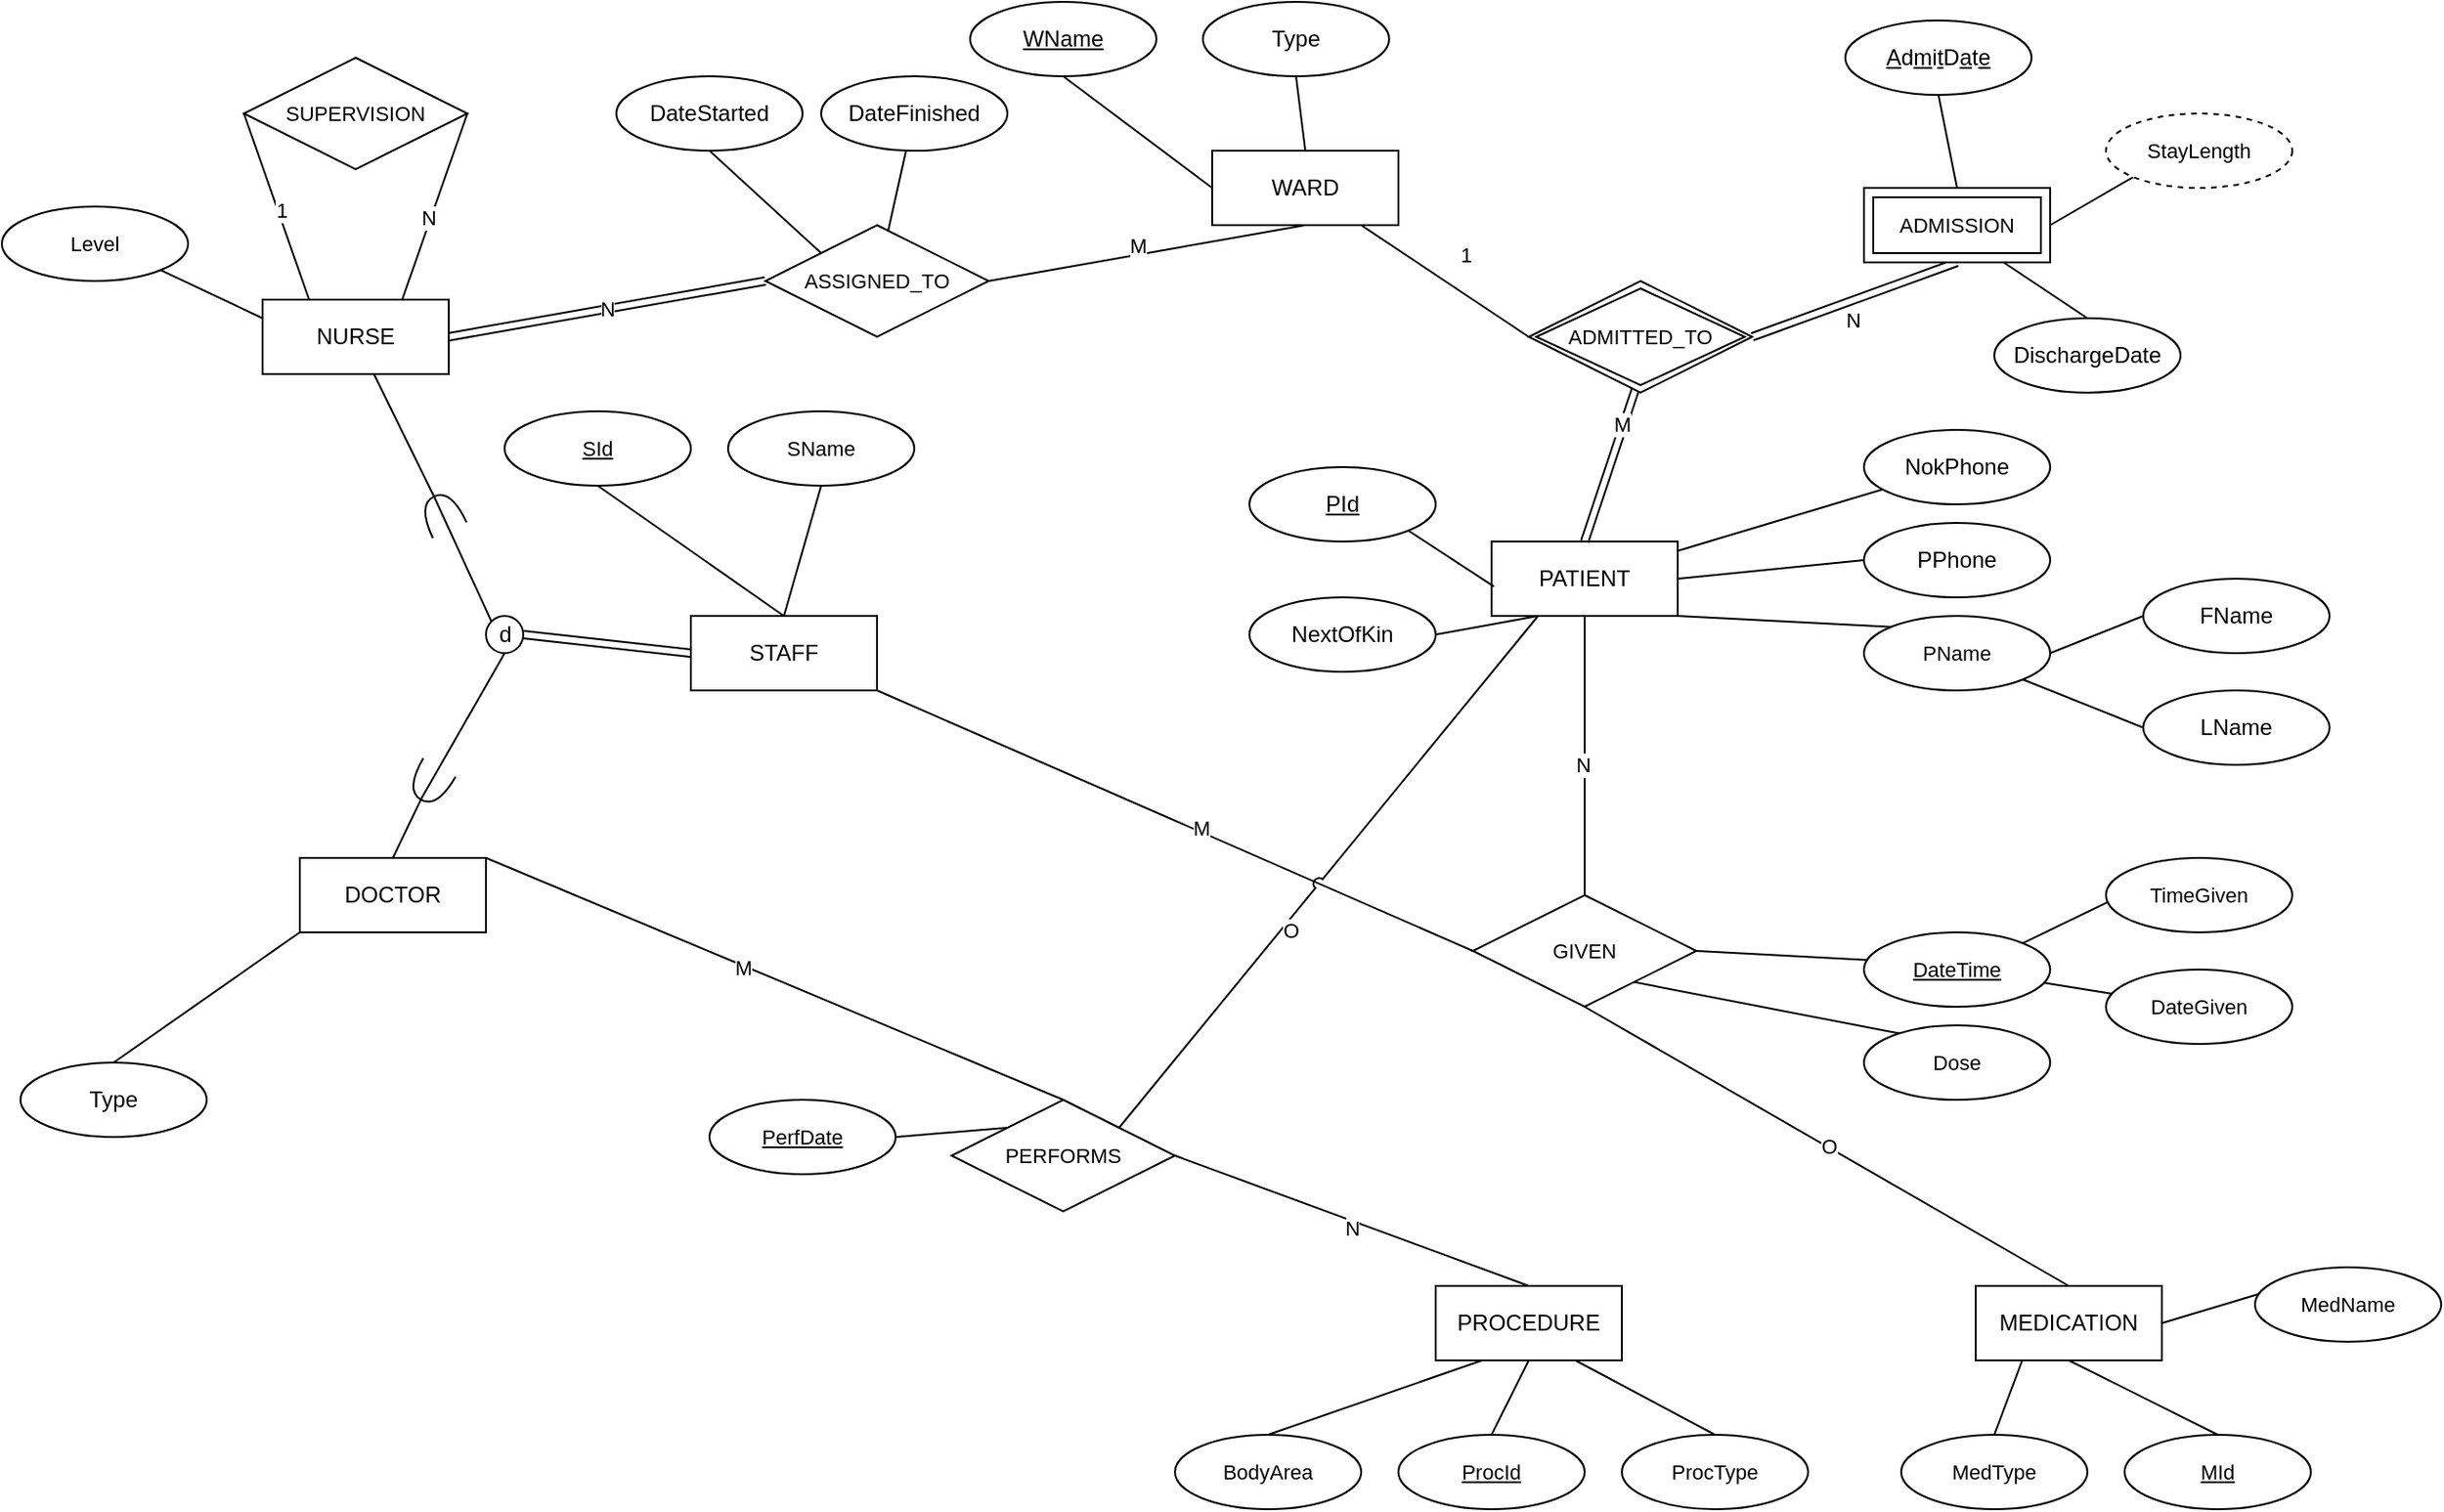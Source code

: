 <mxfile version="24.0.7" type="github">
  <diagram id="R2lEEEUBdFMjLlhIrx00" name="Page-1">
    <mxGraphModel dx="2556" dy="2144" grid="1" gridSize="10" guides="1" tooltips="1" connect="1" arrows="1" fold="1" page="1" pageScale="1" pageWidth="850" pageHeight="1100" math="0" shadow="0" extFonts="Permanent Marker^https://fonts.googleapis.com/css?family=Permanent+Marker">
      <root>
        <mxCell id="0" />
        <mxCell id="1" parent="0" />
        <mxCell id="ScI5mscExajRQAsTkJR8-13" style="edgeStyle=none;rounded=0;orthogonalLoop=1;jettySize=auto;html=1;exitX=1;exitY=0.5;exitDx=0;exitDy=0;entryX=0;entryY=0.5;entryDx=0;entryDy=0;strokeColor=default;align=center;verticalAlign=middle;fontFamily=Helvetica;fontSize=11;fontColor=default;labelBackgroundColor=default;endArrow=none;endFill=0;" parent="1" source="v6aNlpMOkfdC5qAsAmF2-1" target="ScI5mscExajRQAsTkJR8-12" edge="1">
          <mxGeometry relative="1" as="geometry" />
        </mxCell>
        <mxCell id="ScI5mscExajRQAsTkJR8-73" style="edgeStyle=none;rounded=0;orthogonalLoop=1;jettySize=auto;html=1;exitX=1;exitY=1;exitDx=0;exitDy=0;entryX=0;entryY=0;entryDx=0;entryDy=0;strokeColor=default;align=center;verticalAlign=middle;fontFamily=Helvetica;fontSize=11;fontColor=default;labelBackgroundColor=default;endArrow=none;endFill=0;" parent="1" source="v6aNlpMOkfdC5qAsAmF2-1" target="ScI5mscExajRQAsTkJR8-72" edge="1">
          <mxGeometry relative="1" as="geometry" />
        </mxCell>
        <mxCell id="v6aNlpMOkfdC5qAsAmF2-1" value="PATIENT" style="whiteSpace=wrap;html=1;align=center;" parent="1" vertex="1">
          <mxGeometry x="530" y="120" width="100" height="40" as="geometry" />
        </mxCell>
        <mxCell id="ScI5mscExajRQAsTkJR8-15" value="N" style="edgeStyle=none;rounded=0;orthogonalLoop=1;jettySize=auto;html=1;entryX=0;entryY=0.5;entryDx=0;entryDy=0;strokeColor=default;align=center;verticalAlign=middle;fontFamily=Helvetica;fontSize=11;fontColor=default;labelBackgroundColor=default;endArrow=none;endFill=0;exitX=1;exitY=0.5;exitDx=0;exitDy=0;shape=link;" parent="1" source="Z5un0xBKWBO0PCInFcz3-3" target="ScI5mscExajRQAsTkJR8-14" edge="1">
          <mxGeometry relative="1" as="geometry">
            <mxPoint x="120" y="-10" as="sourcePoint" />
          </mxGeometry>
        </mxCell>
        <mxCell id="ScI5mscExajRQAsTkJR8-31" style="edgeStyle=none;rounded=0;orthogonalLoop=1;jettySize=auto;html=1;exitX=1;exitY=1;exitDx=0;exitDy=0;entryX=0;entryY=0.5;entryDx=0;entryDy=0;strokeColor=default;align=center;verticalAlign=middle;fontFamily=Helvetica;fontSize=11;fontColor=default;labelBackgroundColor=default;endArrow=none;endFill=0;" parent="1" source="v6aNlpMOkfdC5qAsAmF2-2" target="ScI5mscExajRQAsTkJR8-19" edge="1">
          <mxGeometry relative="1" as="geometry" />
        </mxCell>
        <mxCell id="ScI5mscExajRQAsTkJR8-32" value="M" style="edgeLabel;html=1;align=center;verticalAlign=middle;resizable=0;points=[];fontFamily=Helvetica;fontSize=11;fontColor=default;labelBackgroundColor=default;" parent="ScI5mscExajRQAsTkJR8-31" vertex="1" connectable="0">
          <mxGeometry x="0.081" y="2" relative="1" as="geometry">
            <mxPoint as="offset" />
          </mxGeometry>
        </mxCell>
        <mxCell id="ScI5mscExajRQAsTkJR8-36" style="edgeStyle=none;rounded=0;orthogonalLoop=1;jettySize=auto;html=1;exitX=0.5;exitY=0;exitDx=0;exitDy=0;entryX=0.5;entryY=1;entryDx=0;entryDy=0;strokeColor=default;align=center;verticalAlign=middle;fontFamily=Helvetica;fontSize=11;fontColor=default;labelBackgroundColor=default;endArrow=none;endFill=0;" parent="1" source="v6aNlpMOkfdC5qAsAmF2-2" target="ScI5mscExajRQAsTkJR8-35" edge="1">
          <mxGeometry relative="1" as="geometry" />
        </mxCell>
        <mxCell id="ScI5mscExajRQAsTkJR8-38" style="edgeStyle=none;rounded=0;orthogonalLoop=1;jettySize=auto;html=1;exitX=0.5;exitY=0;exitDx=0;exitDy=0;entryX=0.5;entryY=1;entryDx=0;entryDy=0;strokeColor=default;align=center;verticalAlign=middle;fontFamily=Helvetica;fontSize=11;fontColor=default;labelBackgroundColor=default;endArrow=none;endFill=0;" parent="1" source="v6aNlpMOkfdC5qAsAmF2-2" target="ScI5mscExajRQAsTkJR8-37" edge="1">
          <mxGeometry relative="1" as="geometry" />
        </mxCell>
        <mxCell id="ScI5mscExajRQAsTkJR8-39" style="edgeStyle=none;rounded=0;orthogonalLoop=1;jettySize=auto;html=1;exitX=1;exitY=0;exitDx=0;exitDy=0;entryX=0.5;entryY=0;entryDx=0;entryDy=0;strokeColor=default;align=center;verticalAlign=middle;fontFamily=Helvetica;fontSize=11;fontColor=default;labelBackgroundColor=default;endArrow=none;endFill=0;" parent="1" source="Z5un0xBKWBO0PCInFcz3-2" target="ScI5mscExajRQAsTkJR8-28" edge="1">
          <mxGeometry relative="1" as="geometry" />
        </mxCell>
        <mxCell id="ScI5mscExajRQAsTkJR8-74" value="M" style="edgeLabel;html=1;align=center;verticalAlign=middle;resizable=0;points=[];fontFamily=Helvetica;fontSize=11;fontColor=default;labelBackgroundColor=default;" parent="ScI5mscExajRQAsTkJR8-39" vertex="1" connectable="0">
          <mxGeometry x="-0.108" y="-1" relative="1" as="geometry">
            <mxPoint as="offset" />
          </mxGeometry>
        </mxCell>
        <mxCell id="v6aNlpMOkfdC5qAsAmF2-2" value="STAFF" style="whiteSpace=wrap;html=1;align=center;" parent="1" vertex="1">
          <mxGeometry x="100" y="160" width="100" height="40" as="geometry" />
        </mxCell>
        <mxCell id="ScI5mscExajRQAsTkJR8-18" style="edgeStyle=none;rounded=0;orthogonalLoop=1;jettySize=auto;html=1;entryX=0.5;entryY=1;entryDx=0;entryDy=0;strokeColor=default;align=center;verticalAlign=middle;fontFamily=Helvetica;fontSize=11;fontColor=default;labelBackgroundColor=default;endArrow=none;endFill=0;exitX=0.5;exitY=0;exitDx=0;exitDy=0;" parent="1" source="ScI5mscExajRQAsTkJR8-19" target="v6aNlpMOkfdC5qAsAmF2-1" edge="1">
          <mxGeometry relative="1" as="geometry">
            <mxPoint x="640" y="410" as="sourcePoint" />
          </mxGeometry>
        </mxCell>
        <mxCell id="ScI5mscExajRQAsTkJR8-30" value="N" style="edgeLabel;html=1;align=center;verticalAlign=middle;resizable=0;points=[];fontFamily=Helvetica;fontSize=11;fontColor=default;labelBackgroundColor=default;" parent="ScI5mscExajRQAsTkJR8-18" vertex="1" connectable="0">
          <mxGeometry x="-0.07" y="1" relative="1" as="geometry">
            <mxPoint as="offset" />
          </mxGeometry>
        </mxCell>
        <mxCell id="ScI5mscExajRQAsTkJR8-41" style="edgeStyle=none;rounded=0;orthogonalLoop=1;jettySize=auto;html=1;exitX=0.5;exitY=1;exitDx=0;exitDy=0;entryX=0.5;entryY=0;entryDx=0;entryDy=0;strokeColor=default;align=center;verticalAlign=middle;fontFamily=Helvetica;fontSize=11;fontColor=default;labelBackgroundColor=default;endArrow=none;endFill=0;" parent="1" source="v6aNlpMOkfdC5qAsAmF2-3" target="ScI5mscExajRQAsTkJR8-40" edge="1">
          <mxGeometry relative="1" as="geometry" />
        </mxCell>
        <mxCell id="v6aNlpMOkfdC5qAsAmF2-3" value="MEDICATION" style="whiteSpace=wrap;html=1;align=center;" parent="1" vertex="1">
          <mxGeometry x="790" y="520" width="100" height="40" as="geometry" />
        </mxCell>
        <mxCell id="ScI5mscExajRQAsTkJR8-54" style="edgeStyle=none;rounded=0;orthogonalLoop=1;jettySize=auto;html=1;exitX=0.5;exitY=0;exitDx=0;exitDy=0;entryX=1;entryY=0.5;entryDx=0;entryDy=0;strokeColor=default;align=center;verticalAlign=middle;fontFamily=Helvetica;fontSize=11;fontColor=default;labelBackgroundColor=default;endArrow=none;endFill=0;" parent="1" source="v6aNlpMOkfdC5qAsAmF2-4" target="ScI5mscExajRQAsTkJR8-28" edge="1">
          <mxGeometry relative="1" as="geometry" />
        </mxCell>
        <mxCell id="ScI5mscExajRQAsTkJR8-77" value="N" style="edgeLabel;html=1;align=center;verticalAlign=middle;resizable=0;points=[];fontFamily=Helvetica;fontSize=11;fontColor=default;labelBackgroundColor=default;" parent="ScI5mscExajRQAsTkJR8-54" vertex="1" connectable="0">
          <mxGeometry x="-0.019" y="3" relative="1" as="geometry">
            <mxPoint x="-1" as="offset" />
          </mxGeometry>
        </mxCell>
        <mxCell id="v6aNlpMOkfdC5qAsAmF2-4" value="PROCEDURE" style="whiteSpace=wrap;html=1;align=center;" parent="1" vertex="1">
          <mxGeometry x="500" y="520" width="100" height="40" as="geometry" />
        </mxCell>
        <mxCell id="Z5un0xBKWBO0PCInFcz3-27" style="rounded=0;orthogonalLoop=1;jettySize=auto;html=1;exitX=0;exitY=0.5;exitDx=0;exitDy=0;entryX=0.5;entryY=1;entryDx=0;entryDy=0;endArrow=none;endFill=0;" parent="1" source="v6aNlpMOkfdC5qAsAmF2-5" target="Z5un0xBKWBO0PCInFcz3-25" edge="1">
          <mxGeometry relative="1" as="geometry" />
        </mxCell>
        <mxCell id="Z5un0xBKWBO0PCInFcz3-28" style="rounded=0;orthogonalLoop=1;jettySize=auto;html=1;exitX=0.5;exitY=0;exitDx=0;exitDy=0;entryX=0.5;entryY=1;entryDx=0;entryDy=0;endArrow=none;endFill=0;" parent="1" source="v6aNlpMOkfdC5qAsAmF2-5" target="Z5un0xBKWBO0PCInFcz3-26" edge="1">
          <mxGeometry relative="1" as="geometry" />
        </mxCell>
        <mxCell id="v6aNlpMOkfdC5qAsAmF2-5" value="WARD" style="whiteSpace=wrap;html=1;align=center;" parent="1" vertex="1">
          <mxGeometry x="380" y="-90" width="100" height="40" as="geometry" />
        </mxCell>
        <mxCell id="Z5un0xBKWBO0PCInFcz3-2" value="DOCTOR" style="whiteSpace=wrap;html=1;align=center;" parent="1" vertex="1">
          <mxGeometry x="-110" y="290" width="100" height="40" as="geometry" />
        </mxCell>
        <mxCell id="Z5un0xBKWBO0PCInFcz3-3" value="NURSE" style="whiteSpace=wrap;html=1;align=center;" parent="1" vertex="1">
          <mxGeometry x="-130" y="-10" width="100" height="40" as="geometry" />
        </mxCell>
        <mxCell id="Z5un0xBKWBO0PCInFcz3-6" style="rounded=0;orthogonalLoop=1;jettySize=auto;html=1;exitX=0.5;exitY=0;exitDx=0;exitDy=0;entryX=0;entryY=1;entryDx=0;entryDy=0;endArrow=none;endFill=0;" parent="1" source="Z5un0xBKWBO0PCInFcz3-5" target="Z5un0xBKWBO0PCInFcz3-2" edge="1">
          <mxGeometry relative="1" as="geometry" />
        </mxCell>
        <mxCell id="Z5un0xBKWBO0PCInFcz3-5" value="Type" style="ellipse;whiteSpace=wrap;html=1;align=center;" parent="1" vertex="1">
          <mxGeometry x="-260" y="400" width="100" height="40" as="geometry" />
        </mxCell>
        <mxCell id="Z5un0xBKWBO0PCInFcz3-17" style="rounded=0;orthogonalLoop=1;jettySize=auto;html=1;entryX=0.5;entryY=0;entryDx=0;entryDy=0;endArrow=none;endFill=0;exitX=1;exitY=0.5;exitDx=0;exitDy=0;exitPerimeter=0;" parent="1" source="ScI5mscExajRQAsTkJR8-70" target="Z5un0xBKWBO0PCInFcz3-2" edge="1">
          <mxGeometry relative="1" as="geometry">
            <mxPoint x="40" y="240" as="sourcePoint" />
          </mxGeometry>
        </mxCell>
        <mxCell id="Z5un0xBKWBO0PCInFcz3-18" style="rounded=0;orthogonalLoop=1;jettySize=auto;html=1;exitX=1;exitY=0.5;exitDx=0;exitDy=0;exitPerimeter=0;endArrow=none;endFill=0;" parent="1" source="ScI5mscExajRQAsTkJR8-67" target="Z5un0xBKWBO0PCInFcz3-3" edge="1">
          <mxGeometry relative="1" as="geometry">
            <mxPoint x="40" y="240" as="sourcePoint" />
          </mxGeometry>
        </mxCell>
        <mxCell id="Z5un0xBKWBO0PCInFcz3-9" value="d" style="verticalLabelPosition=middle;verticalAlign=middle;html=1;shape=mxgraph.flowchart.on-page_reference;labelPosition=center;align=center;" parent="1" vertex="1">
          <mxGeometry x="-10" y="160" width="20" height="20" as="geometry" />
        </mxCell>
        <mxCell id="Z5un0xBKWBO0PCInFcz3-12" style="edgeStyle=orthogonalEdgeStyle;rounded=0;orthogonalLoop=1;jettySize=auto;html=1;exitX=0.5;exitY=1;exitDx=0;exitDy=0;" parent="1" source="v6aNlpMOkfdC5qAsAmF2-2" target="v6aNlpMOkfdC5qAsAmF2-2" edge="1">
          <mxGeometry relative="1" as="geometry" />
        </mxCell>
        <mxCell id="Z5un0xBKWBO0PCInFcz3-15" value="" style="endArrow=none;html=1;rounded=0;exitX=0;exitY=0.5;exitDx=0;exitDy=0;entryX=1;entryY=0.5;entryDx=0;entryDy=0;entryPerimeter=0;horizontal=1;shape=link;" parent="1" source="v6aNlpMOkfdC5qAsAmF2-2" target="Z5un0xBKWBO0PCInFcz3-9" edge="1">
          <mxGeometry relative="1" as="geometry">
            <mxPoint x="220" y="280" as="sourcePoint" />
            <mxPoint x="380" y="280" as="targetPoint" />
          </mxGeometry>
        </mxCell>
        <mxCell id="Z5un0xBKWBO0PCInFcz3-22" style="rounded=0;orthogonalLoop=1;jettySize=auto;html=1;endArrow=none;endFill=0;exitX=0;exitY=0.5;exitDx=0;exitDy=0;" parent="1" source="Z5un0xBKWBO0PCInFcz3-33" target="v6aNlpMOkfdC5qAsAmF2-5" edge="1">
          <mxGeometry relative="1" as="geometry">
            <mxPoint x="630" y="100" as="sourcePoint" />
          </mxGeometry>
        </mxCell>
        <mxCell id="Z5un0xBKWBO0PCInFcz3-24" value="1" style="edgeLabel;html=1;align=center;verticalAlign=middle;resizable=0;points=[];" parent="Z5un0xBKWBO0PCInFcz3-22" vertex="1" connectable="0">
          <mxGeometry x="0.069" y="-1" relative="1" as="geometry">
            <mxPoint x="13" y="-11" as="offset" />
          </mxGeometry>
        </mxCell>
        <mxCell id="Z5un0xBKWBO0PCInFcz3-20" style="rounded=0;orthogonalLoop=1;jettySize=auto;html=1;exitX=0.5;exitY=0;exitDx=0;exitDy=0;entryX=0.5;entryY=0.833;entryDx=0;entryDy=0;entryPerimeter=0;endArrow=none;endFill=0;shape=link;" parent="1" source="v6aNlpMOkfdC5qAsAmF2-1" target="Z5un0xBKWBO0PCInFcz3-33" edge="1">
          <mxGeometry relative="1" as="geometry">
            <mxPoint x="630.84" y="157.06" as="targetPoint" />
          </mxGeometry>
        </mxCell>
        <mxCell id="Z5un0xBKWBO0PCInFcz3-23" value="M" style="edgeLabel;html=1;align=center;verticalAlign=middle;resizable=0;points=[];" parent="Z5un0xBKWBO0PCInFcz3-20" vertex="1" connectable="0">
          <mxGeometry x="0.009" y="-2" relative="1" as="geometry">
            <mxPoint x="3" y="-18" as="offset" />
          </mxGeometry>
        </mxCell>
        <mxCell id="Z5un0xBKWBO0PCInFcz3-25" value="&lt;u&gt;WName&lt;/u&gt;" style="ellipse;whiteSpace=wrap;html=1;align=center;" parent="1" vertex="1">
          <mxGeometry x="250" y="-170" width="100" height="40" as="geometry" />
        </mxCell>
        <mxCell id="Z5un0xBKWBO0PCInFcz3-26" value="Type" style="ellipse;whiteSpace=wrap;html=1;align=center;" parent="1" vertex="1">
          <mxGeometry x="375" y="-170" width="100" height="40" as="geometry" />
        </mxCell>
        <mxCell id="Z5un0xBKWBO0PCInFcz3-32" value="DischargeDate" style="ellipse;whiteSpace=wrap;html=1;align=center;" parent="1" vertex="1">
          <mxGeometry x="800" width="100" height="40" as="geometry" />
        </mxCell>
        <mxCell id="Z5un0xBKWBO0PCInFcz3-33" value="ADMITTED_TO" style="shape=rhombus;double=1;perimeter=rhombusPerimeter;whiteSpace=wrap;html=1;align=center;fontFamily=Helvetica;fontSize=11;fontColor=default;labelBackgroundColor=default;" parent="1" vertex="1">
          <mxGeometry x="550" y="-20" width="120" height="60" as="geometry" />
        </mxCell>
        <mxCell id="Z5un0xBKWBO0PCInFcz3-35" style="edgeStyle=none;rounded=0;orthogonalLoop=1;jettySize=auto;html=1;exitX=0.5;exitY=1;exitDx=0;exitDy=0;entryX=1;entryY=0.5;entryDx=0;entryDy=0;strokeColor=default;align=center;verticalAlign=middle;fontFamily=Helvetica;fontSize=11;fontColor=default;labelBackgroundColor=default;endArrow=none;endFill=0;shape=link;" parent="1" source="Z5un0xBKWBO0PCInFcz3-38" target="Z5un0xBKWBO0PCInFcz3-33" edge="1">
          <mxGeometry relative="1" as="geometry">
            <mxPoint x="750" y="70" as="sourcePoint" />
          </mxGeometry>
        </mxCell>
        <mxCell id="Z5un0xBKWBO0PCInFcz3-41" value="N" style="edgeLabel;html=1;align=center;verticalAlign=middle;resizable=0;points=[];fontFamily=Helvetica;fontSize=11;fontColor=default;labelBackgroundColor=default;" parent="Z5un0xBKWBO0PCInFcz3-35" vertex="1" connectable="0">
          <mxGeometry x="0.281" y="1" relative="1" as="geometry">
            <mxPoint x="14" y="4" as="offset" />
          </mxGeometry>
        </mxCell>
        <mxCell id="Z5un0xBKWBO0PCInFcz3-36" style="edgeStyle=none;rounded=0;orthogonalLoop=1;jettySize=auto;html=1;entryX=0.5;entryY=0;entryDx=0;entryDy=0;strokeColor=default;align=center;verticalAlign=middle;fontFamily=Helvetica;fontSize=11;fontColor=default;labelBackgroundColor=default;endArrow=none;endFill=0;exitX=0.5;exitY=1;exitDx=0;exitDy=0;" parent="1" source="ScI5mscExajRQAsTkJR8-1" target="Z5un0xBKWBO0PCInFcz3-38" edge="1">
          <mxGeometry relative="1" as="geometry">
            <mxPoint x="750" y="30" as="targetPoint" />
            <mxPoint x="800" y="-20" as="sourcePoint" />
          </mxGeometry>
        </mxCell>
        <mxCell id="Z5un0xBKWBO0PCInFcz3-37" style="edgeStyle=none;rounded=0;orthogonalLoop=1;jettySize=auto;html=1;exitX=0.5;exitY=0;exitDx=0;exitDy=0;entryX=0.75;entryY=1;entryDx=0;entryDy=0;strokeColor=default;align=center;verticalAlign=middle;fontFamily=Helvetica;fontSize=11;fontColor=default;labelBackgroundColor=default;endArrow=none;endFill=0;" parent="1" source="Z5un0xBKWBO0PCInFcz3-32" target="Z5un0xBKWBO0PCInFcz3-38" edge="1">
          <mxGeometry relative="1" as="geometry">
            <mxPoint x="750" y="70" as="targetPoint" />
          </mxGeometry>
        </mxCell>
        <mxCell id="Z5un0xBKWBO0PCInFcz3-40" style="edgeStyle=none;rounded=0;orthogonalLoop=1;jettySize=auto;html=1;exitX=1;exitY=0.5;exitDx=0;exitDy=0;entryX=0;entryY=1;entryDx=0;entryDy=0;strokeColor=default;align=center;verticalAlign=middle;fontFamily=Helvetica;fontSize=11;fontColor=default;labelBackgroundColor=default;endArrow=none;endFill=0;" parent="1" source="Z5un0xBKWBO0PCInFcz3-38" target="Z5un0xBKWBO0PCInFcz3-39" edge="1">
          <mxGeometry relative="1" as="geometry" />
        </mxCell>
        <mxCell id="Z5un0xBKWBO0PCInFcz3-38" value="ADMISSION" style="shape=ext;margin=3;double=1;whiteSpace=wrap;html=1;align=center;fontFamily=Helvetica;fontSize=11;fontColor=default;labelBackgroundColor=default;" parent="1" vertex="1">
          <mxGeometry x="730" y="-70" width="100" height="40" as="geometry" />
        </mxCell>
        <mxCell id="Z5un0xBKWBO0PCInFcz3-39" value="StayLength" style="ellipse;whiteSpace=wrap;html=1;align=center;dashed=1;fontFamily=Helvetica;fontSize=11;fontColor=default;labelBackgroundColor=default;" parent="1" vertex="1">
          <mxGeometry x="860" y="-110" width="100" height="40" as="geometry" />
        </mxCell>
        <mxCell id="ScI5mscExajRQAsTkJR8-1" value="&lt;u&gt;A&lt;/u&gt;d&lt;u&gt;m&lt;/u&gt;i&lt;u&gt;t&lt;/u&gt;D&lt;u&gt;a&lt;/u&gt;t&lt;u&gt;e&lt;/u&gt;" style="ellipse;whiteSpace=wrap;html=1;align=center;" parent="1" vertex="1">
          <mxGeometry x="720" y="-160" width="100" height="40" as="geometry" />
        </mxCell>
        <mxCell id="ScI5mscExajRQAsTkJR8-9" style="edgeStyle=none;rounded=0;orthogonalLoop=1;jettySize=auto;html=1;exitX=0;exitY=0.5;exitDx=0;exitDy=0;entryX=1;entryY=0.5;entryDx=0;entryDy=0;strokeColor=default;align=center;verticalAlign=middle;fontFamily=Helvetica;fontSize=11;fontColor=default;labelBackgroundColor=default;endArrow=none;endFill=0;" parent="1" source="ScI5mscExajRQAsTkJR8-2" target="ScI5mscExajRQAsTkJR8-72" edge="1">
          <mxGeometry relative="1" as="geometry" />
        </mxCell>
        <mxCell id="ScI5mscExajRQAsTkJR8-2" value="FName" style="ellipse;whiteSpace=wrap;html=1;align=center;" parent="1" vertex="1">
          <mxGeometry x="880" y="140" width="100" height="40" as="geometry" />
        </mxCell>
        <mxCell id="ScI5mscExajRQAsTkJR8-8" style="edgeStyle=none;rounded=0;orthogonalLoop=1;jettySize=auto;html=1;exitX=0;exitY=0.5;exitDx=0;exitDy=0;strokeColor=default;align=center;verticalAlign=middle;fontFamily=Helvetica;fontSize=11;fontColor=default;labelBackgroundColor=default;endArrow=none;endFill=0;entryX=1;entryY=1;entryDx=0;entryDy=0;" parent="1" source="ScI5mscExajRQAsTkJR8-3" target="ScI5mscExajRQAsTkJR8-72" edge="1">
          <mxGeometry relative="1" as="geometry">
            <mxPoint x="660" y="260" as="targetPoint" />
          </mxGeometry>
        </mxCell>
        <mxCell id="ScI5mscExajRQAsTkJR8-3" value="LName" style="ellipse;whiteSpace=wrap;html=1;align=center;" parent="1" vertex="1">
          <mxGeometry x="880" y="200" width="100" height="40" as="geometry" />
        </mxCell>
        <mxCell id="ScI5mscExajRQAsTkJR8-7" style="edgeStyle=none;rounded=0;orthogonalLoop=1;jettySize=auto;html=1;exitX=1;exitY=0.5;exitDx=0;exitDy=0;entryX=0.25;entryY=1;entryDx=0;entryDy=0;strokeColor=default;align=center;verticalAlign=middle;fontFamily=Helvetica;fontSize=11;fontColor=default;labelBackgroundColor=default;endArrow=none;endFill=0;" parent="1" source="ScI5mscExajRQAsTkJR8-4" target="v6aNlpMOkfdC5qAsAmF2-1" edge="1">
          <mxGeometry relative="1" as="geometry" />
        </mxCell>
        <mxCell id="ScI5mscExajRQAsTkJR8-4" value="NextOfKin" style="ellipse;whiteSpace=wrap;html=1;align=center;" parent="1" vertex="1">
          <mxGeometry x="400" y="150" width="100" height="40" as="geometry" />
        </mxCell>
        <mxCell id="ScI5mscExajRQAsTkJR8-5" value="&lt;u&gt;PId&lt;/u&gt;" style="ellipse;whiteSpace=wrap;html=1;align=center;" parent="1" vertex="1">
          <mxGeometry x="400" y="80" width="100" height="40" as="geometry" />
        </mxCell>
        <mxCell id="ScI5mscExajRQAsTkJR8-6" style="rounded=0;orthogonalLoop=1;jettySize=auto;html=1;exitX=1;exitY=1;exitDx=0;exitDy=0;entryX=0.013;entryY=0.605;entryDx=0;entryDy=0;entryPerimeter=0;endArrow=none;endFill=0;" parent="1" source="ScI5mscExajRQAsTkJR8-5" target="v6aNlpMOkfdC5qAsAmF2-1" edge="1">
          <mxGeometry relative="1" as="geometry" />
        </mxCell>
        <mxCell id="ScI5mscExajRQAsTkJR8-11" value="" style="edgeStyle=none;rounded=0;orthogonalLoop=1;jettySize=auto;html=1;strokeColor=default;align=center;verticalAlign=middle;fontFamily=Helvetica;fontSize=11;fontColor=default;labelBackgroundColor=default;endArrow=none;endFill=0;" parent="1" source="ScI5mscExajRQAsTkJR8-10" target="v6aNlpMOkfdC5qAsAmF2-1" edge="1">
          <mxGeometry relative="1" as="geometry" />
        </mxCell>
        <mxCell id="ScI5mscExajRQAsTkJR8-10" value="NokPhone" style="ellipse;whiteSpace=wrap;html=1;align=center;" parent="1" vertex="1">
          <mxGeometry x="730" y="60" width="100" height="40" as="geometry" />
        </mxCell>
        <mxCell id="ScI5mscExajRQAsTkJR8-12" value="PPhone" style="ellipse;whiteSpace=wrap;html=1;align=center;" parent="1" vertex="1">
          <mxGeometry x="730" y="110" width="100" height="40" as="geometry" />
        </mxCell>
        <mxCell id="ScI5mscExajRQAsTkJR8-82" style="edgeStyle=none;rounded=0;orthogonalLoop=1;jettySize=auto;html=1;exitX=0;exitY=0;exitDx=0;exitDy=0;entryX=0.5;entryY=1;entryDx=0;entryDy=0;strokeColor=default;align=center;verticalAlign=middle;fontFamily=Helvetica;fontSize=11;fontColor=default;labelBackgroundColor=default;endArrow=none;endFill=0;" parent="1" source="ScI5mscExajRQAsTkJR8-14" target="ScI5mscExajRQAsTkJR8-81" edge="1">
          <mxGeometry relative="1" as="geometry" />
        </mxCell>
        <mxCell id="ScI5mscExajRQAsTkJR8-14" value="ASSIGNED_TO" style="shape=rhombus;perimeter=rhombusPerimeter;whiteSpace=wrap;html=1;align=center;fontFamily=Helvetica;fontSize=11;fontColor=default;labelBackgroundColor=default;" parent="1" vertex="1">
          <mxGeometry x="140" y="-50" width="120" height="60" as="geometry" />
        </mxCell>
        <mxCell id="ScI5mscExajRQAsTkJR8-16" style="edgeStyle=none;rounded=0;orthogonalLoop=1;jettySize=auto;html=1;exitX=0.5;exitY=1;exitDx=0;exitDy=0;entryX=1;entryY=0.5;entryDx=0;entryDy=0;strokeColor=default;align=center;verticalAlign=middle;fontFamily=Helvetica;fontSize=11;fontColor=default;labelBackgroundColor=default;endArrow=none;endFill=0;" parent="1" source="v6aNlpMOkfdC5qAsAmF2-5" target="ScI5mscExajRQAsTkJR8-14" edge="1">
          <mxGeometry relative="1" as="geometry" />
        </mxCell>
        <mxCell id="ScI5mscExajRQAsTkJR8-17" value="M" style="edgeLabel;html=1;align=center;verticalAlign=middle;resizable=0;points=[];fontFamily=Helvetica;fontSize=11;fontColor=default;labelBackgroundColor=default;" parent="ScI5mscExajRQAsTkJR8-16" vertex="1" connectable="0">
          <mxGeometry x="0.056" y="-5" relative="1" as="geometry">
            <mxPoint as="offset" />
          </mxGeometry>
        </mxCell>
        <mxCell id="ScI5mscExajRQAsTkJR8-20" value="O" style="edgeStyle=none;rounded=0;orthogonalLoop=1;jettySize=auto;html=1;exitX=0.5;exitY=1;exitDx=0;exitDy=0;entryX=0.5;entryY=0;entryDx=0;entryDy=0;strokeColor=default;align=center;verticalAlign=middle;fontFamily=Helvetica;fontSize=11;fontColor=default;labelBackgroundColor=default;endArrow=none;endFill=0;" parent="1" source="ScI5mscExajRQAsTkJR8-19" target="v6aNlpMOkfdC5qAsAmF2-3" edge="1">
          <mxGeometry x="0.006" relative="1" as="geometry">
            <mxPoint as="offset" />
          </mxGeometry>
        </mxCell>
        <mxCell id="ScI5mscExajRQAsTkJR8-22" style="edgeStyle=none;rounded=0;orthogonalLoop=1;jettySize=auto;html=1;exitX=0;exitY=0.5;exitDx=0;exitDy=0;entryX=1;entryY=0.5;entryDx=0;entryDy=0;strokeColor=default;align=center;verticalAlign=middle;fontFamily=Helvetica;fontSize=11;fontColor=default;labelBackgroundColor=default;endArrow=none;endFill=0;" parent="1" source="ScI5mscExajRQAsTkJR8-19" target="ScI5mscExajRQAsTkJR8-21" edge="1">
          <mxGeometry relative="1" as="geometry" />
        </mxCell>
        <mxCell id="ScI5mscExajRQAsTkJR8-26" style="edgeStyle=none;rounded=0;orthogonalLoop=1;jettySize=auto;html=1;exitX=1;exitY=0;exitDx=0;exitDy=0;entryX=0.5;entryY=0;entryDx=0;entryDy=0;strokeColor=default;align=center;verticalAlign=middle;fontFamily=Helvetica;fontSize=11;fontColor=default;labelBackgroundColor=default;endArrow=none;endFill=0;" parent="1" source="ScI5mscExajRQAsTkJR8-23" target="ScI5mscExajRQAsTkJR8-25" edge="1">
          <mxGeometry relative="1" as="geometry" />
        </mxCell>
        <mxCell id="ScI5mscExajRQAsTkJR8-19" value="GIVEN" style="shape=rhombus;perimeter=rhombusPerimeter;whiteSpace=wrap;html=1;align=center;fontFamily=Helvetica;fontSize=11;fontColor=default;labelBackgroundColor=default;" parent="1" vertex="1">
          <mxGeometry x="520" y="310" width="120" height="60" as="geometry" />
        </mxCell>
        <mxCell id="ScI5mscExajRQAsTkJR8-21" value="Dose" style="ellipse;whiteSpace=wrap;html=1;align=center;fontFamily=Helvetica;fontSize=11;fontColor=default;labelBackgroundColor=default;" parent="1" vertex="1">
          <mxGeometry x="730" y="380" width="100" height="40" as="geometry" />
        </mxCell>
        <mxCell id="ScI5mscExajRQAsTkJR8-24" style="edgeStyle=none;rounded=0;orthogonalLoop=1;jettySize=auto;html=1;exitX=1;exitY=0.5;exitDx=0;exitDy=0;entryX=1;entryY=0.5;entryDx=0;entryDy=0;strokeColor=default;align=center;verticalAlign=middle;fontFamily=Helvetica;fontSize=11;fontColor=default;labelBackgroundColor=default;endArrow=none;endFill=0;" parent="1" source="ScI5mscExajRQAsTkJR8-23" target="ScI5mscExajRQAsTkJR8-19" edge="1">
          <mxGeometry relative="1" as="geometry" />
        </mxCell>
        <mxCell id="ScI5mscExajRQAsTkJR8-23" value="&lt;u&gt;DateTime&lt;/u&gt;" style="ellipse;whiteSpace=wrap;html=1;align=center;fontFamily=Helvetica;fontSize=11;fontColor=default;labelBackgroundColor=default;" parent="1" vertex="1">
          <mxGeometry x="730" y="330" width="100" height="40" as="geometry" />
        </mxCell>
        <mxCell id="ScI5mscExajRQAsTkJR8-25" value="TimeGiven" style="ellipse;whiteSpace=wrap;html=1;align=center;fontFamily=Helvetica;fontSize=11;fontColor=default;labelBackgroundColor=default;" parent="1" vertex="1">
          <mxGeometry x="860" y="290" width="100" height="40" as="geometry" />
        </mxCell>
        <mxCell id="ScI5mscExajRQAsTkJR8-56" style="edgeStyle=none;rounded=0;orthogonalLoop=1;jettySize=auto;html=1;exitX=1;exitY=0;exitDx=0;exitDy=0;entryX=0.25;entryY=1;entryDx=0;entryDy=0;strokeColor=default;align=center;verticalAlign=middle;fontFamily=Helvetica;fontSize=11;fontColor=default;labelBackgroundColor=default;endArrow=none;endFill=0;jumpStyle=arc;" parent="1" source="ScI5mscExajRQAsTkJR8-28" target="v6aNlpMOkfdC5qAsAmF2-1" edge="1">
          <mxGeometry relative="1" as="geometry" />
        </mxCell>
        <mxCell id="ScI5mscExajRQAsTkJR8-75" value="O" style="edgeLabel;html=1;align=center;verticalAlign=middle;resizable=0;points=[];fontFamily=Helvetica;fontSize=11;fontColor=default;labelBackgroundColor=default;" parent="ScI5mscExajRQAsTkJR8-56" vertex="1" connectable="0">
          <mxGeometry x="-0.21" y="-4" relative="1" as="geometry">
            <mxPoint as="offset" />
          </mxGeometry>
        </mxCell>
        <mxCell id="ScI5mscExajRQAsTkJR8-28" value="PERFORMS" style="shape=rhombus;perimeter=rhombusPerimeter;whiteSpace=wrap;html=1;align=center;fontFamily=Helvetica;fontSize=11;fontColor=default;labelBackgroundColor=default;" parent="1" vertex="1">
          <mxGeometry x="240" y="420" width="120" height="60" as="geometry" />
        </mxCell>
        <mxCell id="ScI5mscExajRQAsTkJR8-35" value="&lt;u&gt;SId&lt;/u&gt;" style="ellipse;whiteSpace=wrap;html=1;align=center;fontFamily=Helvetica;fontSize=11;fontColor=default;labelBackgroundColor=default;" parent="1" vertex="1">
          <mxGeometry y="50" width="100" height="40" as="geometry" />
        </mxCell>
        <mxCell id="ScI5mscExajRQAsTkJR8-37" value="SName" style="ellipse;whiteSpace=wrap;html=1;align=center;fontFamily=Helvetica;fontSize=11;fontColor=default;labelBackgroundColor=default;" parent="1" vertex="1">
          <mxGeometry x="120" y="50" width="100" height="40" as="geometry" />
        </mxCell>
        <mxCell id="ScI5mscExajRQAsTkJR8-40" value="&lt;u&gt;MId&lt;/u&gt;" style="ellipse;whiteSpace=wrap;html=1;align=center;fontFamily=Helvetica;fontSize=11;fontColor=default;labelBackgroundColor=default;" parent="1" vertex="1">
          <mxGeometry x="870" y="600" width="100" height="40" as="geometry" />
        </mxCell>
        <mxCell id="ScI5mscExajRQAsTkJR8-43" style="edgeStyle=none;rounded=0;orthogonalLoop=1;jettySize=auto;html=1;exitX=0.5;exitY=0;exitDx=0;exitDy=0;entryX=1;entryY=0.5;entryDx=0;entryDy=0;strokeColor=default;align=center;verticalAlign=middle;fontFamily=Helvetica;fontSize=11;fontColor=default;labelBackgroundColor=default;endArrow=none;endFill=0;" parent="1" source="ScI5mscExajRQAsTkJR8-42" target="v6aNlpMOkfdC5qAsAmF2-3" edge="1">
          <mxGeometry relative="1" as="geometry" />
        </mxCell>
        <mxCell id="ScI5mscExajRQAsTkJR8-42" value="MedName" style="ellipse;whiteSpace=wrap;html=1;align=center;fontFamily=Helvetica;fontSize=11;fontColor=default;labelBackgroundColor=default;" parent="1" vertex="1">
          <mxGeometry x="940" y="510" width="100" height="40" as="geometry" />
        </mxCell>
        <mxCell id="ScI5mscExajRQAsTkJR8-45" style="edgeStyle=none;rounded=0;orthogonalLoop=1;jettySize=auto;html=1;exitX=0.5;exitY=0;exitDx=0;exitDy=0;entryX=0.25;entryY=1;entryDx=0;entryDy=0;strokeColor=default;align=center;verticalAlign=middle;fontFamily=Helvetica;fontSize=11;fontColor=default;labelBackgroundColor=default;endArrow=none;endFill=0;" parent="1" source="ScI5mscExajRQAsTkJR8-44" target="v6aNlpMOkfdC5qAsAmF2-3" edge="1">
          <mxGeometry relative="1" as="geometry" />
        </mxCell>
        <mxCell id="ScI5mscExajRQAsTkJR8-44" value="MedType" style="ellipse;whiteSpace=wrap;html=1;align=center;fontFamily=Helvetica;fontSize=11;fontColor=default;labelBackgroundColor=default;" parent="1" vertex="1">
          <mxGeometry x="750" y="600" width="100" height="40" as="geometry" />
        </mxCell>
        <mxCell id="ScI5mscExajRQAsTkJR8-47" style="edgeStyle=none;rounded=0;orthogonalLoop=1;jettySize=auto;html=1;exitX=0.5;exitY=0;exitDx=0;exitDy=0;entryX=0.5;entryY=1;entryDx=0;entryDy=0;strokeColor=default;align=center;verticalAlign=middle;fontFamily=Helvetica;fontSize=11;fontColor=default;labelBackgroundColor=default;endArrow=none;endFill=0;" parent="1" source="ScI5mscExajRQAsTkJR8-46" target="v6aNlpMOkfdC5qAsAmF2-4" edge="1">
          <mxGeometry relative="1" as="geometry" />
        </mxCell>
        <mxCell id="ScI5mscExajRQAsTkJR8-46" value="&lt;u&gt;ProcId&lt;/u&gt;" style="ellipse;whiteSpace=wrap;html=1;align=center;fontFamily=Helvetica;fontSize=11;fontColor=default;labelBackgroundColor=default;" parent="1" vertex="1">
          <mxGeometry x="480" y="600" width="100" height="40" as="geometry" />
        </mxCell>
        <mxCell id="ScI5mscExajRQAsTkJR8-49" style="edgeStyle=none;rounded=0;orthogonalLoop=1;jettySize=auto;html=1;exitX=0.5;exitY=0;exitDx=0;exitDy=0;entryX=0.25;entryY=1;entryDx=0;entryDy=0;strokeColor=default;align=center;verticalAlign=middle;fontFamily=Helvetica;fontSize=11;fontColor=default;labelBackgroundColor=default;endArrow=none;endFill=0;" parent="1" source="ScI5mscExajRQAsTkJR8-48" target="v6aNlpMOkfdC5qAsAmF2-4" edge="1">
          <mxGeometry relative="1" as="geometry" />
        </mxCell>
        <mxCell id="ScI5mscExajRQAsTkJR8-48" value="BodyArea" style="ellipse;whiteSpace=wrap;html=1;align=center;fontFamily=Helvetica;fontSize=11;fontColor=default;labelBackgroundColor=default;" parent="1" vertex="1">
          <mxGeometry x="360" y="600" width="100" height="40" as="geometry" />
        </mxCell>
        <mxCell id="ScI5mscExajRQAsTkJR8-51" style="edgeStyle=none;rounded=0;orthogonalLoop=1;jettySize=auto;html=1;exitX=0.5;exitY=0;exitDx=0;exitDy=0;entryX=0.75;entryY=1;entryDx=0;entryDy=0;strokeColor=default;align=center;verticalAlign=middle;fontFamily=Helvetica;fontSize=11;fontColor=default;labelBackgroundColor=default;endArrow=none;endFill=0;" parent="1" source="ScI5mscExajRQAsTkJR8-50" target="v6aNlpMOkfdC5qAsAmF2-4" edge="1">
          <mxGeometry relative="1" as="geometry" />
        </mxCell>
        <mxCell id="ScI5mscExajRQAsTkJR8-50" value="ProcType" style="ellipse;whiteSpace=wrap;html=1;align=center;fontFamily=Helvetica;fontSize=11;fontColor=default;labelBackgroundColor=default;" parent="1" vertex="1">
          <mxGeometry x="600" y="600" width="100" height="40" as="geometry" />
        </mxCell>
        <mxCell id="ScI5mscExajRQAsTkJR8-53" style="edgeStyle=none;rounded=0;orthogonalLoop=1;jettySize=auto;html=1;exitX=1;exitY=0.5;exitDx=0;exitDy=0;entryX=0;entryY=0;entryDx=0;entryDy=0;strokeColor=default;align=center;verticalAlign=middle;fontFamily=Helvetica;fontSize=11;fontColor=default;labelBackgroundColor=default;endArrow=none;endFill=0;" parent="1" source="ScI5mscExajRQAsTkJR8-52" target="ScI5mscExajRQAsTkJR8-28" edge="1">
          <mxGeometry relative="1" as="geometry" />
        </mxCell>
        <mxCell id="ScI5mscExajRQAsTkJR8-52" value="&lt;u&gt;PerfDate&lt;/u&gt;" style="ellipse;whiteSpace=wrap;html=1;align=center;fontFamily=Helvetica;fontSize=11;labelBackgroundColor=default;" parent="1" vertex="1">
          <mxGeometry x="110" y="420" width="100" height="40" as="geometry" />
        </mxCell>
        <mxCell id="ScI5mscExajRQAsTkJR8-61" style="edgeStyle=none;rounded=0;orthogonalLoop=1;jettySize=auto;html=1;exitX=1;exitY=1;exitDx=0;exitDy=0;entryX=0;entryY=0.25;entryDx=0;entryDy=0;strokeColor=default;align=center;verticalAlign=middle;fontFamily=Helvetica;fontSize=11;fontColor=default;labelBackgroundColor=default;endArrow=none;endFill=0;" parent="1" source="ScI5mscExajRQAsTkJR8-60" target="Z5un0xBKWBO0PCInFcz3-3" edge="1">
          <mxGeometry relative="1" as="geometry" />
        </mxCell>
        <mxCell id="ScI5mscExajRQAsTkJR8-60" value="Level" style="ellipse;whiteSpace=wrap;html=1;align=center;fontFamily=Helvetica;fontSize=11;fontColor=default;labelBackgroundColor=default;" parent="1" vertex="1">
          <mxGeometry x="-270" y="-60" width="100" height="40" as="geometry" />
        </mxCell>
        <mxCell id="ScI5mscExajRQAsTkJR8-63" style="edgeStyle=none;rounded=0;orthogonalLoop=1;jettySize=auto;html=1;exitX=1;exitY=0.5;exitDx=0;exitDy=0;entryX=0.75;entryY=0;entryDx=0;entryDy=0;strokeColor=default;align=center;verticalAlign=middle;fontFamily=Helvetica;fontSize=11;fontColor=default;labelBackgroundColor=default;endArrow=none;endFill=0;" parent="1" source="ScI5mscExajRQAsTkJR8-62" target="Z5un0xBKWBO0PCInFcz3-3" edge="1">
          <mxGeometry relative="1" as="geometry" />
        </mxCell>
        <mxCell id="ScI5mscExajRQAsTkJR8-65" value="N" style="edgeLabel;html=1;align=center;verticalAlign=middle;resizable=0;points=[];fontFamily=Helvetica;fontSize=11;fontColor=default;labelBackgroundColor=default;" parent="ScI5mscExajRQAsTkJR8-63" vertex="1" connectable="0">
          <mxGeometry x="0.135" y="-2" relative="1" as="geometry">
            <mxPoint as="offset" />
          </mxGeometry>
        </mxCell>
        <mxCell id="ScI5mscExajRQAsTkJR8-64" style="edgeStyle=none;rounded=0;orthogonalLoop=1;jettySize=auto;html=1;exitX=0;exitY=0.5;exitDx=0;exitDy=0;entryX=0.25;entryY=0;entryDx=0;entryDy=0;strokeColor=default;align=center;verticalAlign=middle;fontFamily=Helvetica;fontSize=11;fontColor=default;labelBackgroundColor=default;endArrow=none;endFill=0;" parent="1" source="ScI5mscExajRQAsTkJR8-62" target="Z5un0xBKWBO0PCInFcz3-3" edge="1">
          <mxGeometry relative="1" as="geometry" />
        </mxCell>
        <mxCell id="ScI5mscExajRQAsTkJR8-66" value="1" style="edgeLabel;html=1;align=center;verticalAlign=middle;resizable=0;points=[];fontFamily=Helvetica;fontSize=11;fontColor=default;labelBackgroundColor=default;" parent="ScI5mscExajRQAsTkJR8-64" vertex="1" connectable="0">
          <mxGeometry x="0.051" y="2" relative="1" as="geometry">
            <mxPoint as="offset" />
          </mxGeometry>
        </mxCell>
        <mxCell id="ScI5mscExajRQAsTkJR8-62" value="SUPERVISION" style="shape=rhombus;perimeter=rhombusPerimeter;whiteSpace=wrap;html=1;align=center;fontFamily=Helvetica;fontSize=11;fontColor=default;labelBackgroundColor=default;" parent="1" vertex="1">
          <mxGeometry x="-140" y="-140" width="120" height="60" as="geometry" />
        </mxCell>
        <mxCell id="ScI5mscExajRQAsTkJR8-69" value="" style="rounded=0;orthogonalLoop=1;jettySize=auto;html=1;exitX=0.145;exitY=0.145;exitDx=0;exitDy=0;exitPerimeter=0;endArrow=none;endFill=0;entryX=1;entryY=0.5;entryDx=0;entryDy=0;entryPerimeter=0;" parent="1" source="Z5un0xBKWBO0PCInFcz3-9" target="ScI5mscExajRQAsTkJR8-67" edge="1">
          <mxGeometry relative="1" as="geometry">
            <mxPoint x="-7" y="163" as="sourcePoint" />
            <mxPoint x="-70" y="30" as="targetPoint" />
          </mxGeometry>
        </mxCell>
        <mxCell id="ScI5mscExajRQAsTkJR8-67" value="" style="shape=requiredInterface;html=1;verticalLabelPosition=bottom;sketch=0;fontFamily=Helvetica;fontSize=11;fontColor=default;labelBackgroundColor=default;rotation=-115;" parent="1" vertex="1">
          <mxGeometry x="-43.71" y="94.83" width="20" height="20" as="geometry" />
        </mxCell>
        <mxCell id="ScI5mscExajRQAsTkJR8-71" value="" style="rounded=0;orthogonalLoop=1;jettySize=auto;html=1;entryX=1;entryY=0.5;entryDx=0;entryDy=0;endArrow=none;endFill=0;exitX=0.5;exitY=1;exitDx=0;exitDy=0;exitPerimeter=0;entryPerimeter=0;" parent="1" source="Z5un0xBKWBO0PCInFcz3-9" target="ScI5mscExajRQAsTkJR8-70" edge="1">
          <mxGeometry relative="1" as="geometry">
            <mxPoint y="180" as="sourcePoint" />
            <mxPoint x="-60" y="290" as="targetPoint" />
          </mxGeometry>
        </mxCell>
        <mxCell id="ScI5mscExajRQAsTkJR8-70" value="" style="shape=requiredInterface;html=1;verticalLabelPosition=bottom;sketch=0;fontFamily=Helvetica;fontSize=11;fontColor=default;labelBackgroundColor=default;rotation=120;" parent="1" vertex="1">
          <mxGeometry x="-50" y="240" width="20" height="20" as="geometry" />
        </mxCell>
        <mxCell id="ScI5mscExajRQAsTkJR8-72" value="PName" style="ellipse;whiteSpace=wrap;html=1;align=center;fontFamily=Helvetica;fontSize=11;fontColor=default;labelBackgroundColor=default;" parent="1" vertex="1">
          <mxGeometry x="730" y="160" width="100" height="40" as="geometry" />
        </mxCell>
        <mxCell id="ScI5mscExajRQAsTkJR8-81" value="DateStarted" style="ellipse;whiteSpace=wrap;html=1;align=center;" parent="1" vertex="1">
          <mxGeometry x="60" y="-130" width="100" height="40" as="geometry" />
        </mxCell>
        <mxCell id="ScI5mscExajRQAsTkJR8-84" value="" style="edgeStyle=none;rounded=0;orthogonalLoop=1;jettySize=auto;html=1;strokeColor=default;align=center;verticalAlign=middle;fontFamily=Helvetica;fontSize=11;fontColor=default;labelBackgroundColor=default;endArrow=none;endFill=0;" parent="1" source="ScI5mscExajRQAsTkJR8-83" target="ScI5mscExajRQAsTkJR8-14" edge="1">
          <mxGeometry relative="1" as="geometry" />
        </mxCell>
        <mxCell id="ScI5mscExajRQAsTkJR8-83" value="DateFinished" style="ellipse;whiteSpace=wrap;html=1;align=center;" parent="1" vertex="1">
          <mxGeometry x="170" y="-130" width="100" height="40" as="geometry" />
        </mxCell>
        <mxCell id="ScI5mscExajRQAsTkJR8-97" value="" style="edgeStyle=none;rounded=0;orthogonalLoop=1;jettySize=auto;html=1;strokeColor=default;align=center;verticalAlign=middle;fontFamily=Helvetica;fontSize=11;fontColor=default;labelBackgroundColor=default;endArrow=none;endFill=0;" parent="1" source="ScI5mscExajRQAsTkJR8-96" target="ScI5mscExajRQAsTkJR8-23" edge="1">
          <mxGeometry relative="1" as="geometry" />
        </mxCell>
        <mxCell id="ScI5mscExajRQAsTkJR8-96" value="DateGiven" style="ellipse;whiteSpace=wrap;html=1;align=center;fontFamily=Helvetica;fontSize=11;fontColor=default;labelBackgroundColor=default;" parent="1" vertex="1">
          <mxGeometry x="860" y="350" width="100" height="40" as="geometry" />
        </mxCell>
      </root>
    </mxGraphModel>
  </diagram>
</mxfile>

